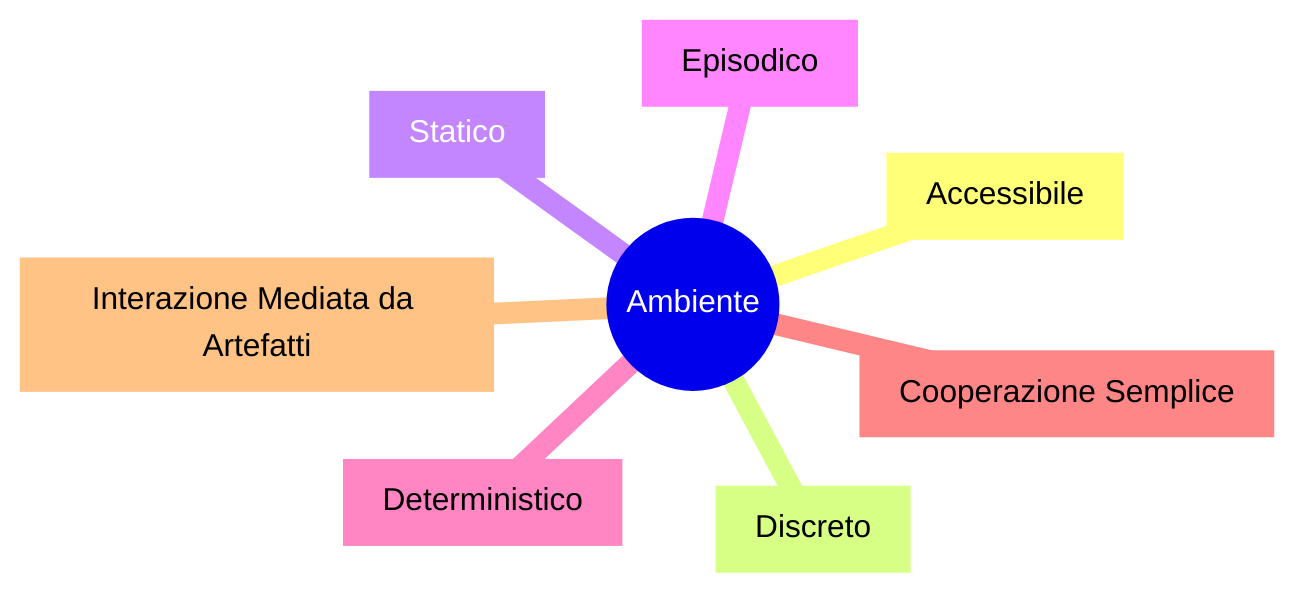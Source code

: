 mindmap
  root((Ambiente))
    [Accessibile]
    [Discreto]
    [Statico]
    [Episodico]
    [Deterministico]
    [Cooperazione Semplice]
    [Interazione Mediata da Artefatti]